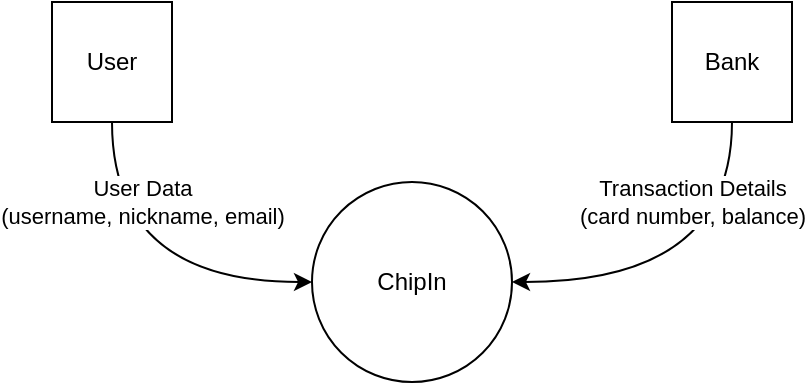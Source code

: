<mxfile version="25.0.3">
  <diagram name="Page-1" id="BFc_ILYRormKyntp3HMk">
    <mxGraphModel dx="532" dy="338" grid="1" gridSize="10" guides="1" tooltips="1" connect="1" arrows="1" fold="1" page="1" pageScale="1" pageWidth="827" pageHeight="1169" math="0" shadow="0">
      <root>
        <mxCell id="0" />
        <mxCell id="1" parent="0" />
        <mxCell id="iveXUdIPzsAHkFSjq9wM-1" value="ChipIn" style="ellipse;whiteSpace=wrap;html=1;aspect=fixed;" vertex="1" parent="1">
          <mxGeometry x="300" y="240" width="100" height="100" as="geometry" />
        </mxCell>
        <mxCell id="iveXUdIPzsAHkFSjq9wM-3" style="edgeStyle=orthogonalEdgeStyle;rounded=0;orthogonalLoop=1;jettySize=auto;html=1;exitX=0.5;exitY=1;exitDx=0;exitDy=0;entryX=0;entryY=0.5;entryDx=0;entryDy=0;curved=1;" edge="1" parent="1" source="iveXUdIPzsAHkFSjq9wM-2" target="iveXUdIPzsAHkFSjq9wM-1">
          <mxGeometry relative="1" as="geometry" />
        </mxCell>
        <mxCell id="iveXUdIPzsAHkFSjq9wM-6" value="User Data&lt;br&gt;(username, nickname, email)" style="edgeLabel;html=1;align=center;verticalAlign=middle;resizable=0;points=[];" vertex="1" connectable="0" parent="iveXUdIPzsAHkFSjq9wM-3">
          <mxGeometry x="-0.554" y="15" relative="1" as="geometry">
            <mxPoint as="offset" />
          </mxGeometry>
        </mxCell>
        <mxCell id="iveXUdIPzsAHkFSjq9wM-2" value="User" style="whiteSpace=wrap;html=1;aspect=fixed;" vertex="1" parent="1">
          <mxGeometry x="170" y="150" width="60" height="60" as="geometry" />
        </mxCell>
        <mxCell id="iveXUdIPzsAHkFSjq9wM-14" style="edgeStyle=orthogonalEdgeStyle;rounded=0;orthogonalLoop=1;jettySize=auto;html=1;entryX=1;entryY=0.5;entryDx=0;entryDy=0;curved=1;exitX=0.5;exitY=1;exitDx=0;exitDy=0;" edge="1" parent="1" source="iveXUdIPzsAHkFSjq9wM-9" target="iveXUdIPzsAHkFSjq9wM-1">
          <mxGeometry relative="1" as="geometry" />
        </mxCell>
        <mxCell id="iveXUdIPzsAHkFSjq9wM-15" value="Transaction Details&lt;br&gt;(card number, balance)" style="edgeLabel;html=1;align=center;verticalAlign=middle;resizable=0;points=[];" vertex="1" connectable="0" parent="iveXUdIPzsAHkFSjq9wM-14">
          <mxGeometry x="0.079" y="-21" relative="1" as="geometry">
            <mxPoint x="2" y="-19" as="offset" />
          </mxGeometry>
        </mxCell>
        <mxCell id="iveXUdIPzsAHkFSjq9wM-9" value="Bank" style="whiteSpace=wrap;html=1;aspect=fixed;" vertex="1" parent="1">
          <mxGeometry x="480" y="150" width="60" height="60" as="geometry" />
        </mxCell>
      </root>
    </mxGraphModel>
  </diagram>
</mxfile>
